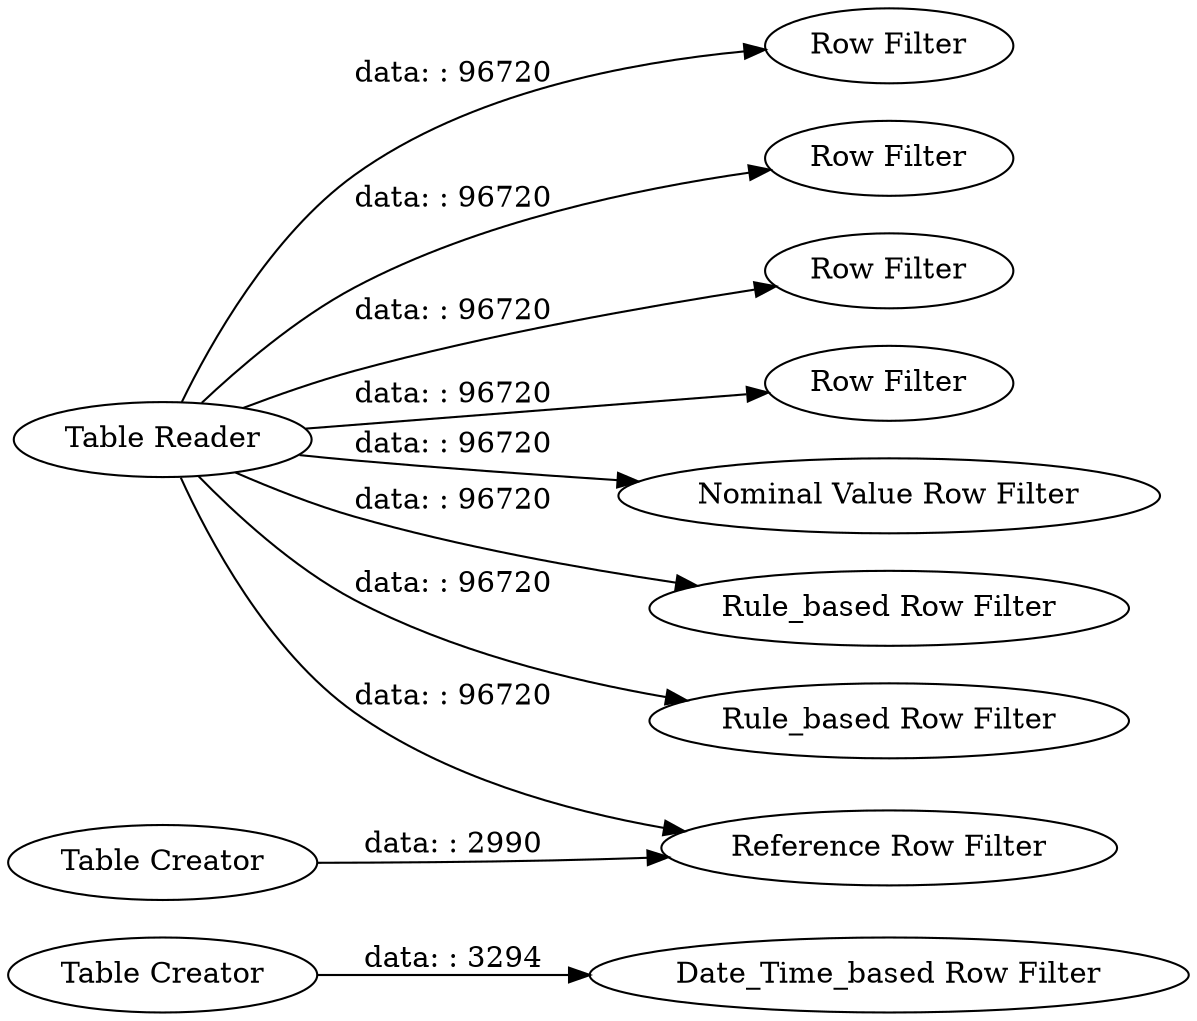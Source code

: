 digraph {
	"-3634798648488761516_12" [label="Date_Time_based Row Filter"]
	"-3634798648488761516_3" [label="Row Filter"]
	"-3634798648488761516_2" [label="Row Filter"]
	"-3634798648488761516_11" [label="Table Creator"]
	"-3634798648488761516_10" [label="Nominal Value Row Filter"]
	"-3634798648488761516_6" [label="Rule_based Row Filter"]
	"-3634798648488761516_8" [label="Reference Row Filter"]
	"-3634798648488761516_7" [label="Rule_based Row Filter"]
	"-3634798648488761516_9" [label="Table Creator"]
	"-3634798648488761516_14" [label="Table Reader"]
	"-3634798648488761516_4" [label="Row Filter"]
	"-3634798648488761516_5" [label="Row Filter"]
	"-3634798648488761516_14" -> "-3634798648488761516_7" [label="data: : 96720"]
	"-3634798648488761516_14" -> "-3634798648488761516_5" [label="data: : 96720"]
	"-3634798648488761516_14" -> "-3634798648488761516_10" [label="data: : 96720"]
	"-3634798648488761516_14" -> "-3634798648488761516_4" [label="data: : 96720"]
	"-3634798648488761516_14" -> "-3634798648488761516_8" [label="data: : 96720"]
	"-3634798648488761516_14" -> "-3634798648488761516_6" [label="data: : 96720"]
	"-3634798648488761516_9" -> "-3634798648488761516_8" [label="data: : 2990"]
	"-3634798648488761516_11" -> "-3634798648488761516_12" [label="data: : 3294"]
	"-3634798648488761516_14" -> "-3634798648488761516_2" [label="data: : 96720"]
	"-3634798648488761516_14" -> "-3634798648488761516_3" [label="data: : 96720"]
	rankdir=LR
}
